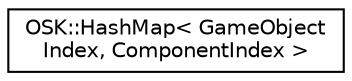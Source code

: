 digraph "Representación gráfica de la clase"
{
 // LATEX_PDF_SIZE
  edge [fontname="Helvetica",fontsize="10",labelfontname="Helvetica",labelfontsize="10"];
  node [fontname="Helvetica",fontsize="10",shape=record];
  rankdir="LR";
  Node0 [label="OSK::HashMap\< GameObject\lIndex, ComponentIndex \>",height=0.2,width=0.4,color="black", fillcolor="white", style="filled",URL="$class_o_s_k_1_1_hash_map.html",tooltip=" "];
}
